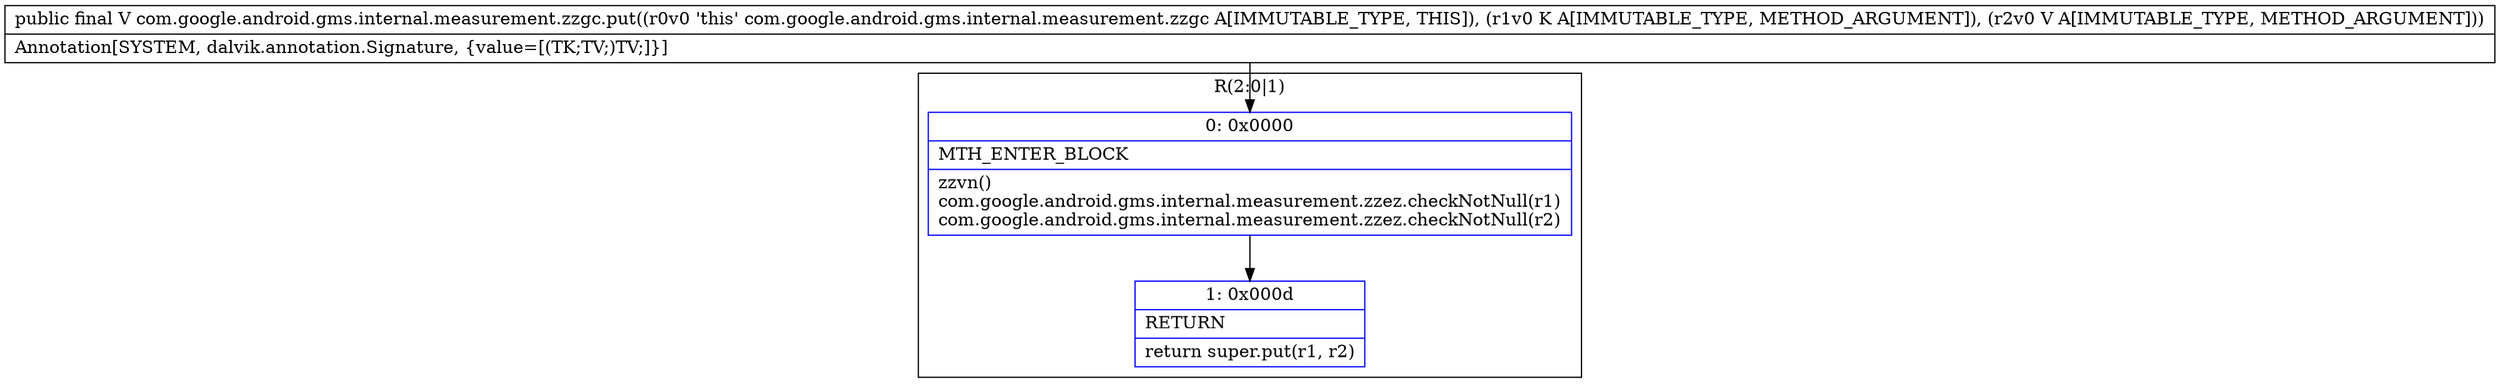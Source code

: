digraph "CFG forcom.google.android.gms.internal.measurement.zzgc.put(Ljava\/lang\/Object;Ljava\/lang\/Object;)Ljava\/lang\/Object;" {
subgraph cluster_Region_1664829350 {
label = "R(2:0|1)";
node [shape=record,color=blue];
Node_0 [shape=record,label="{0\:\ 0x0000|MTH_ENTER_BLOCK\l|zzvn()\lcom.google.android.gms.internal.measurement.zzez.checkNotNull(r1)\lcom.google.android.gms.internal.measurement.zzez.checkNotNull(r2)\l}"];
Node_1 [shape=record,label="{1\:\ 0x000d|RETURN\l|return super.put(r1, r2)\l}"];
}
MethodNode[shape=record,label="{public final V com.google.android.gms.internal.measurement.zzgc.put((r0v0 'this' com.google.android.gms.internal.measurement.zzgc A[IMMUTABLE_TYPE, THIS]), (r1v0 K A[IMMUTABLE_TYPE, METHOD_ARGUMENT]), (r2v0 V A[IMMUTABLE_TYPE, METHOD_ARGUMENT]))  | Annotation[SYSTEM, dalvik.annotation.Signature, \{value=[(TK;TV;)TV;]\}]\l}"];
MethodNode -> Node_0;
Node_0 -> Node_1;
}

